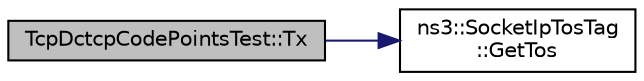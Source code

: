 digraph "TcpDctcpCodePointsTest::Tx"
{
 // LATEX_PDF_SIZE
  edge [fontname="Helvetica",fontsize="10",labelfontname="Helvetica",labelfontsize="10"];
  node [fontname="Helvetica",fontsize="10",shape=record];
  rankdir="LR";
  Node1 [label="TcpDctcpCodePointsTest::Tx",height=0.2,width=0.4,color="black", fillcolor="grey75", style="filled", fontcolor="black",tooltip="Packet transmitted down to IP layer."];
  Node1 -> Node2 [color="midnightblue",fontsize="10",style="solid",fontname="Helvetica"];
  Node2 [label="ns3::SocketIpTosTag\l::GetTos",height=0.2,width=0.4,color="black", fillcolor="white", style="filled",URL="$classns3_1_1_socket_ip_tos_tag.html#af15f647e4dbef04bb6227c4380a94d0b",tooltip="Get the tag's TOS."];
}
